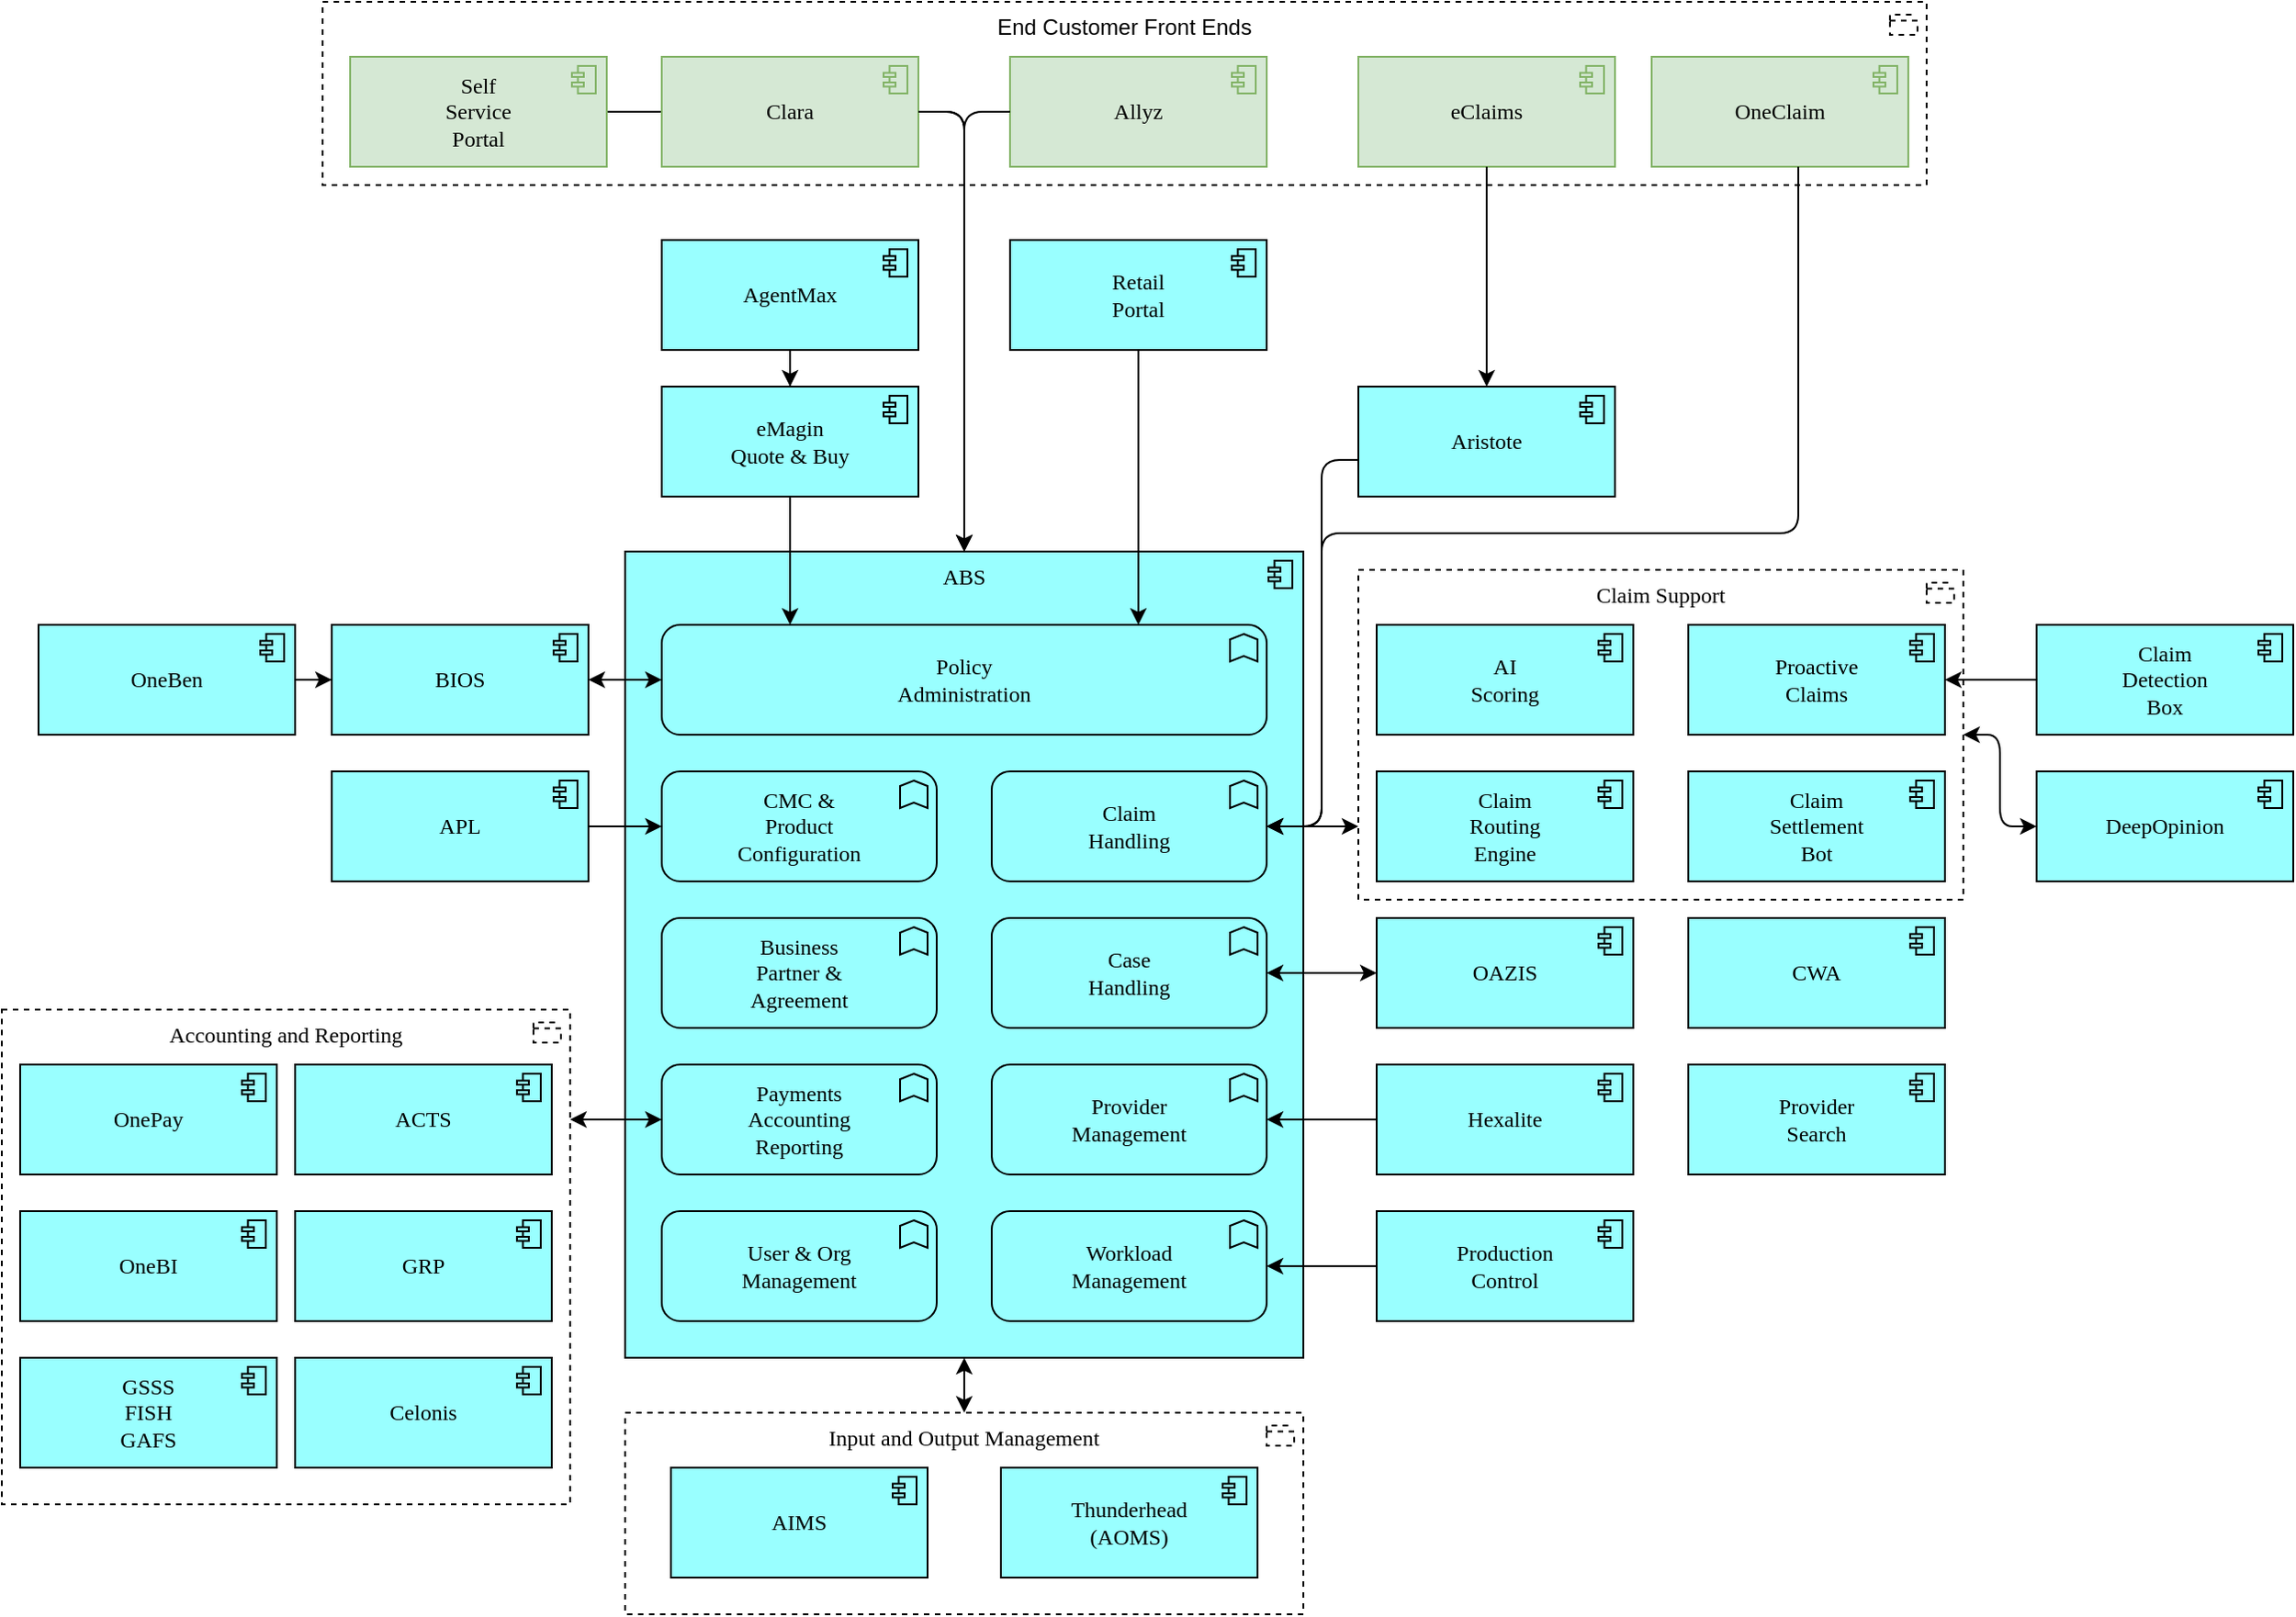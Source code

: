 <mxfile version="26.2.9">
  <diagram name="Page-1" id="TEPnInE2OypxSfE0xe_M">
    <mxGraphModel dx="1030" dy="1690" grid="1" gridSize="10" guides="1" tooltips="1" connect="1" arrows="1" fold="1" page="1" pageScale="1" pageWidth="827" pageHeight="1169" math="0" shadow="0">
      <root>
        <mxCell id="0" />
        <mxCell id="1" parent="0" />
        <mxCell id="4A4xX6kzLWEzPkTbEdP4-4" style="edgeStyle=orthogonalEdgeStyle;rounded=1;orthogonalLoop=1;jettySize=auto;html=1;entryX=0.5;entryY=0;entryDx=0;entryDy=0;entryPerimeter=0;curved=0;" edge="1" parent="1" source="4A4xX6kzLWEzPkTbEdP4-1" target="52hkqS42lsV6TTl6kmYS-10">
          <mxGeometry relative="1" as="geometry" />
        </mxCell>
        <mxCell id="4A4xX6kzLWEzPkTbEdP4-8" value="" style="group" vertex="1" connectable="0" parent="1">
          <mxGeometry x="475" y="-180" width="875" height="100" as="geometry" />
        </mxCell>
        <mxCell id="4A4xX6kzLWEzPkTbEdP4-7" value="End Customer Front Ends" style="html=1;outlineConnect=0;whiteSpace=wrap;shape=mxgraph.archimate3.application;appType=grouping;archiType=square;dashed=1;fillColor=none;verticalAlign=top;" vertex="1" parent="4A4xX6kzLWEzPkTbEdP4-8">
          <mxGeometry width="875" height="100" as="geometry" />
        </mxCell>
        <mxCell id="Z8RxOkOvwrDDzlC6NKdP-24" value="eClaims" style="html=1;outlineConnect=0;whiteSpace=wrap;fillColor=#d5e8d4;shape=mxgraph.archimate3.application;appType=comp;archiType=square;rounded=1;fontFamily=Poppins;fontSource=https%3A%2F%2Ffonts.googleapis.com%2Fcss%3Ffamily%3DPoppins;strokeColor=#82b366;" parent="4A4xX6kzLWEzPkTbEdP4-8" vertex="1">
          <mxGeometry x="565" y="30" width="140" height="60" as="geometry" />
        </mxCell>
        <mxCell id="Z8RxOkOvwrDDzlC6NKdP-29" value="OneClaim" style="html=1;outlineConnect=0;whiteSpace=wrap;fillColor=#d5e8d4;shape=mxgraph.archimate3.application;appType=comp;archiType=square;rounded=1;fontFamily=Poppins;fontSource=https%3A%2F%2Ffonts.googleapis.com%2Fcss%3Ffamily%3DPoppins;strokeColor=#82b366;" parent="4A4xX6kzLWEzPkTbEdP4-8" vertex="1">
          <mxGeometry x="725" y="30" width="140" height="60" as="geometry" />
        </mxCell>
        <mxCell id="4A4xX6kzLWEzPkTbEdP4-1" value="Self&lt;br&gt;Service&lt;div&gt;Portal&lt;/div&gt;" style="html=1;outlineConnect=0;whiteSpace=wrap;fillColor=#d5e8d4;shape=mxgraph.archimate3.application;appType=comp;archiType=square;rounded=1;fontFamily=Poppins;fontSource=https%3A%2F%2Ffonts.googleapis.com%2Fcss%3Ffamily%3DPoppins;strokeColor=#82b366;" vertex="1" parent="4A4xX6kzLWEzPkTbEdP4-8">
          <mxGeometry x="15" y="30" width="140" height="60" as="geometry" />
        </mxCell>
        <mxCell id="4A4xX6kzLWEzPkTbEdP4-2" value="Clara" style="html=1;outlineConnect=0;whiteSpace=wrap;fillColor=#d5e8d4;shape=mxgraph.archimate3.application;appType=comp;archiType=square;rounded=1;fontFamily=Poppins;fontSource=https%3A%2F%2Ffonts.googleapis.com%2Fcss%3Ffamily%3DPoppins;strokeColor=#82b366;" vertex="1" parent="4A4xX6kzLWEzPkTbEdP4-8">
          <mxGeometry x="185" y="30" width="140" height="60" as="geometry" />
        </mxCell>
        <mxCell id="4A4xX6kzLWEzPkTbEdP4-3" value="Allyz" style="html=1;outlineConnect=0;whiteSpace=wrap;fillColor=#d5e8d4;shape=mxgraph.archimate3.application;appType=comp;archiType=square;rounded=1;fontFamily=Poppins;fontSource=https%3A%2F%2Ffonts.googleapis.com%2Fcss%3Ffamily%3DPoppins;strokeColor=#82b366;" vertex="1" parent="4A4xX6kzLWEzPkTbEdP4-8">
          <mxGeometry x="375" y="30" width="140" height="60" as="geometry" />
        </mxCell>
        <mxCell id="Z8RxOkOvwrDDzlC6NKdP-19" value="Claim Support" style="html=1;outlineConnect=0;whiteSpace=wrap;shape=mxgraph.archimate3.application;appType=grouping;archiType=square;dashed=1;fillColor=none;fontFamily=Poppins;fontSource=https%3A%2F%2Ffonts.googleapis.com%2Fcss%3Ffamily%3DPoppins;verticalAlign=top;" parent="1" vertex="1">
          <mxGeometry x="1040" y="130" width="330" height="180" as="geometry" />
        </mxCell>
        <mxCell id="52hkqS42lsV6TTl6kmYS-10" value="ABS" style="html=1;outlineConnect=0;whiteSpace=wrap;fillColor=#99ffff;shape=mxgraph.archimate3.application;appType=comp;archiType=square;rounded=1;fontFamily=Poppins;fontSource=https%3A%2F%2Ffonts.googleapis.com%2Fcss%3Ffamily%3DPoppins;verticalAlign=top;" parent="1" vertex="1">
          <mxGeometry x="640" y="120" width="370" height="440" as="geometry" />
        </mxCell>
        <mxCell id="52hkqS42lsV6TTl6kmYS-11" value="&lt;font data-font-src=&quot;https://fonts.googleapis.com/css?family=Poppins&quot; face=&quot;Poppins&quot;&gt;Policy&lt;br&gt;Administration&lt;/font&gt;" style="html=1;outlineConnect=0;whiteSpace=wrap;fillColor=#99ffff;shape=mxgraph.archimate3.application;appType=func;archiType=rounded;rounded=1;" parent="1" vertex="1">
          <mxGeometry x="660" y="160" width="330" height="60" as="geometry" />
        </mxCell>
        <mxCell id="52hkqS42lsV6TTl6kmYS-12" value="&lt;font face=&quot;Poppins&quot;&gt;Business&lt;br&gt;Partner &amp;amp;&lt;br&gt;Agreement&lt;/font&gt;" style="html=1;outlineConnect=0;whiteSpace=wrap;fillColor=#99ffff;shape=mxgraph.archimate3.application;appType=func;archiType=rounded;rounded=1;" parent="1" vertex="1">
          <mxGeometry x="660" y="320" width="150" height="60" as="geometry" />
        </mxCell>
        <mxCell id="52hkqS42lsV6TTl6kmYS-13" value="&lt;font face=&quot;Poppins&quot;&gt;Claim&lt;br&gt;Handling&lt;/font&gt;" style="html=1;outlineConnect=0;whiteSpace=wrap;fillColor=#99ffff;shape=mxgraph.archimate3.application;appType=func;archiType=rounded;rounded=1;" parent="1" vertex="1">
          <mxGeometry x="840" y="240" width="150" height="60" as="geometry" />
        </mxCell>
        <mxCell id="52hkqS42lsV6TTl6kmYS-14" value="&lt;font face=&quot;Poppins&quot;&gt;CMC &amp;amp;&lt;br&gt;Product&lt;br&gt;Configuration&lt;/font&gt;" style="html=1;outlineConnect=0;whiteSpace=wrap;fillColor=#99ffff;shape=mxgraph.archimate3.application;appType=func;archiType=rounded;rounded=1;" parent="1" vertex="1">
          <mxGeometry x="660" y="240" width="150" height="60" as="geometry" />
        </mxCell>
        <mxCell id="O2tVUMrLqhllZlak0-3V-4" style="edgeStyle=orthogonalEdgeStyle;rounded=0;orthogonalLoop=1;jettySize=auto;html=1;startArrow=classic;startFill=1;" parent="1" source="52hkqS42lsV6TTl6kmYS-15" target="Z8RxOkOvwrDDzlC6NKdP-12" edge="1">
          <mxGeometry relative="1" as="geometry" />
        </mxCell>
        <mxCell id="52hkqS42lsV6TTl6kmYS-15" value="&lt;font face=&quot;Poppins&quot;&gt;Case&lt;br&gt;Handling&lt;/font&gt;" style="html=1;outlineConnect=0;whiteSpace=wrap;fillColor=#99ffff;shape=mxgraph.archimate3.application;appType=func;archiType=rounded;rounded=1;" parent="1" vertex="1">
          <mxGeometry x="840" y="320" width="150" height="60" as="geometry" />
        </mxCell>
        <mxCell id="52hkqS42lsV6TTl6kmYS-16" value="&lt;font face=&quot;Poppins&quot;&gt;Provider&lt;br&gt;Management&lt;/font&gt;" style="html=1;outlineConnect=0;whiteSpace=wrap;fillColor=#99ffff;shape=mxgraph.archimate3.application;appType=func;archiType=rounded;rounded=1;" parent="1" vertex="1">
          <mxGeometry x="840" y="400" width="150" height="60" as="geometry" />
        </mxCell>
        <mxCell id="Z8RxOkOvwrDDzlC6NKdP-5" style="edgeStyle=orthogonalEdgeStyle;rounded=0;orthogonalLoop=1;jettySize=auto;html=1;startArrow=classic;startFill=1;" parent="1" source="52hkqS42lsV6TTl6kmYS-17" target="Z8RxOkOvwrDDzlC6NKdP-1" edge="1">
          <mxGeometry relative="1" as="geometry">
            <Array as="points">
              <mxPoint x="620" y="430" />
              <mxPoint x="620" y="430" />
            </Array>
          </mxGeometry>
        </mxCell>
        <mxCell id="52hkqS42lsV6TTl6kmYS-17" value="&lt;font face=&quot;Poppins&quot;&gt;Payments&lt;br&gt;Accounting&lt;br&gt;Reporting&lt;/font&gt;" style="html=1;outlineConnect=0;whiteSpace=wrap;fillColor=#99ffff;shape=mxgraph.archimate3.application;appType=func;archiType=rounded;rounded=1;" parent="1" vertex="1">
          <mxGeometry x="660" y="400" width="150" height="60" as="geometry" />
        </mxCell>
        <mxCell id="52hkqS42lsV6TTl6kmYS-19" value="&lt;font face=&quot;Poppins&quot;&gt;User &amp;amp; Org&lt;br&gt;Management&lt;/font&gt;" style="html=1;outlineConnect=0;whiteSpace=wrap;fillColor=#99ffff;shape=mxgraph.archimate3.application;appType=func;archiType=rounded;rounded=1;" parent="1" vertex="1">
          <mxGeometry x="660" y="480" width="150" height="60" as="geometry" />
        </mxCell>
        <mxCell id="52hkqS42lsV6TTl6kmYS-20" value="&lt;font face=&quot;Poppins&quot;&gt;Workload&lt;br&gt;Management&lt;/font&gt;" style="html=1;outlineConnect=0;whiteSpace=wrap;fillColor=#99ffff;shape=mxgraph.archimate3.application;appType=func;archiType=rounded;rounded=1;" parent="1" vertex="1">
          <mxGeometry x="840" y="480" width="150" height="60" as="geometry" />
        </mxCell>
        <mxCell id="52hkqS42lsV6TTl6kmYS-23" style="edgeStyle=orthogonalEdgeStyle;rounded=1;orthogonalLoop=1;jettySize=auto;html=1;" parent="1" source="52hkqS42lsV6TTl6kmYS-21" target="52hkqS42lsV6TTl6kmYS-14" edge="1">
          <mxGeometry relative="1" as="geometry" />
        </mxCell>
        <mxCell id="52hkqS42lsV6TTl6kmYS-21" value="APL" style="html=1;outlineConnect=0;whiteSpace=wrap;fillColor=#99ffff;shape=mxgraph.archimate3.application;appType=comp;archiType=square;rounded=1;fontFamily=Poppins;fontSource=https%3A%2F%2Ffonts.googleapis.com%2Fcss%3Ffamily%3DPoppins;" parent="1" vertex="1">
          <mxGeometry x="480" y="240" width="140" height="60" as="geometry" />
        </mxCell>
        <mxCell id="52hkqS42lsV6TTl6kmYS-24" style="edgeStyle=orthogonalEdgeStyle;rounded=1;orthogonalLoop=1;jettySize=auto;html=1;startArrow=classic;startFill=1;" parent="1" source="52hkqS42lsV6TTl6kmYS-22" target="52hkqS42lsV6TTl6kmYS-11" edge="1">
          <mxGeometry relative="1" as="geometry" />
        </mxCell>
        <mxCell id="52hkqS42lsV6TTl6kmYS-22" value="BIOS" style="html=1;outlineConnect=0;whiteSpace=wrap;fillColor=#99ffff;shape=mxgraph.archimate3.application;appType=comp;archiType=square;rounded=1;fontFamily=Poppins;fontSource=https%3A%2F%2Ffonts.googleapis.com%2Fcss%3Ffamily%3DPoppins;" parent="1" vertex="1">
          <mxGeometry x="480" y="160" width="140" height="60" as="geometry" />
        </mxCell>
        <mxCell id="Z8RxOkOvwrDDzlC6NKdP-1" value="Accounting and Reporting" style="html=1;outlineConnect=0;whiteSpace=wrap;shape=mxgraph.archimate3.application;appType=grouping;archiType=square;dashed=1;fillColor=none;verticalAlign=top;fontFamily=Poppins;fontSource=https%3A%2F%2Ffonts.googleapis.com%2Fcss%3Ffamily%3DPoppins;" parent="1" vertex="1">
          <mxGeometry x="300" y="370" width="310" height="270" as="geometry" />
        </mxCell>
        <mxCell id="Z8RxOkOvwrDDzlC6NKdP-3" value="ACTS" style="html=1;outlineConnect=0;whiteSpace=wrap;fillColor=#99ffff;shape=mxgraph.archimate3.application;appType=comp;archiType=square;rounded=1;fontFamily=Poppins;fontSource=https%3A%2F%2Ffonts.googleapis.com%2Fcss%3Ffamily%3DPoppins;" parent="1" vertex="1">
          <mxGeometry x="460" y="400" width="140" height="60" as="geometry" />
        </mxCell>
        <mxCell id="Z8RxOkOvwrDDzlC6NKdP-4" value="GRP" style="html=1;outlineConnect=0;whiteSpace=wrap;fillColor=#99ffff;shape=mxgraph.archimate3.application;appType=comp;archiType=square;rounded=1;fontFamily=Poppins;fontSource=https%3A%2F%2Ffonts.googleapis.com%2Fcss%3Ffamily%3DPoppins;" parent="1" vertex="1">
          <mxGeometry x="460" y="480" width="140" height="60" as="geometry" />
        </mxCell>
        <mxCell id="Z8RxOkOvwrDDzlC6NKdP-6" value="OnePay" style="html=1;outlineConnect=0;whiteSpace=wrap;fillColor=#99ffff;shape=mxgraph.archimate3.application;appType=comp;archiType=square;rounded=1;fontFamily=Poppins;fontSource=https%3A%2F%2Ffonts.googleapis.com%2Fcss%3Ffamily%3DPoppins;" parent="1" vertex="1">
          <mxGeometry x="310" y="400" width="140" height="60" as="geometry" />
        </mxCell>
        <mxCell id="Z8RxOkOvwrDDzlC6NKdP-7" value="OneBI" style="html=1;outlineConnect=0;whiteSpace=wrap;fillColor=#99ffff;shape=mxgraph.archimate3.application;appType=comp;archiType=square;rounded=1;fontFamily=Poppins;fontSource=https%3A%2F%2Ffonts.googleapis.com%2Fcss%3Ffamily%3DPoppins;" parent="1" vertex="1">
          <mxGeometry x="310" y="480" width="140" height="60" as="geometry" />
        </mxCell>
        <mxCell id="Z8RxOkOvwrDDzlC6NKdP-8" value="Input and Output Management" style="html=1;outlineConnect=0;whiteSpace=wrap;shape=mxgraph.archimate3.application;appType=grouping;archiType=square;dashed=1;fillColor=none;verticalAlign=top;fontFamily=Poppins;fontSource=https%3A%2F%2Ffonts.googleapis.com%2Fcss%3Ffamily%3DPoppins;" parent="1" vertex="1">
          <mxGeometry x="640" y="590" width="370" height="110" as="geometry" />
        </mxCell>
        <mxCell id="Z8RxOkOvwrDDzlC6NKdP-9" value="AIMS" style="html=1;outlineConnect=0;whiteSpace=wrap;fillColor=#99ffff;shape=mxgraph.archimate3.application;appType=comp;archiType=square;rounded=1;fontFamily=Poppins;fontSource=https%3A%2F%2Ffonts.googleapis.com%2Fcss%3Ffamily%3DPoppins;" parent="1" vertex="1">
          <mxGeometry x="665" y="620" width="140" height="60" as="geometry" />
        </mxCell>
        <mxCell id="Z8RxOkOvwrDDzlC6NKdP-10" value="Thunderhead&lt;br&gt;(AOMS)" style="html=1;outlineConnect=0;whiteSpace=wrap;fillColor=#99ffff;shape=mxgraph.archimate3.application;appType=comp;archiType=square;rounded=1;fontFamily=Poppins;fontSource=https%3A%2F%2Ffonts.googleapis.com%2Fcss%3Ffamily%3DPoppins;" parent="1" vertex="1">
          <mxGeometry x="845" y="620" width="140" height="60" as="geometry" />
        </mxCell>
        <mxCell id="Z8RxOkOvwrDDzlC6NKdP-11" style="edgeStyle=orthogonalEdgeStyle;rounded=0;orthogonalLoop=1;jettySize=auto;html=1;exitX=0.5;exitY=0;exitDx=0;exitDy=0;exitPerimeter=0;entryX=0.5;entryY=1;entryDx=0;entryDy=0;entryPerimeter=0;startArrow=classic;startFill=1;" parent="1" source="Z8RxOkOvwrDDzlC6NKdP-8" target="52hkqS42lsV6TTl6kmYS-10" edge="1">
          <mxGeometry relative="1" as="geometry" />
        </mxCell>
        <mxCell id="Z8RxOkOvwrDDzlC6NKdP-12" value="OAZIS" style="html=1;outlineConnect=0;whiteSpace=wrap;fillColor=#99ffff;shape=mxgraph.archimate3.application;appType=comp;archiType=square;rounded=1;fontFamily=Poppins;fontSource=https%3A%2F%2Ffonts.googleapis.com%2Fcss%3Ffamily%3DPoppins;" parent="1" vertex="1">
          <mxGeometry x="1050" y="320" width="140" height="60" as="geometry" />
        </mxCell>
        <mxCell id="Z8RxOkOvwrDDzlC6NKdP-13" value="CWA" style="html=1;outlineConnect=0;whiteSpace=wrap;fillColor=#99ffff;shape=mxgraph.archimate3.application;appType=comp;archiType=square;rounded=1;fontFamily=Poppins;fontSource=https%3A%2F%2Ffonts.googleapis.com%2Fcss%3Ffamily%3DPoppins;" parent="1" vertex="1">
          <mxGeometry x="1220" y="320" width="140" height="60" as="geometry" />
        </mxCell>
        <mxCell id="Z8RxOkOvwrDDzlC6NKdP-15" value="Claim&lt;br&gt;Routing&lt;br&gt;Engine" style="html=1;outlineConnect=0;whiteSpace=wrap;fillColor=#99ffff;shape=mxgraph.archimate3.application;appType=comp;archiType=square;rounded=1;fontFamily=Poppins;fontSource=https%3A%2F%2Ffonts.googleapis.com%2Fcss%3Ffamily%3DPoppins;" parent="1" vertex="1">
          <mxGeometry x="1050" y="240" width="140" height="60" as="geometry" />
        </mxCell>
        <mxCell id="Z8RxOkOvwrDDzlC6NKdP-16" value="AI&lt;div&gt;Scoring&lt;/div&gt;" style="html=1;outlineConnect=0;whiteSpace=wrap;fillColor=#99ffff;shape=mxgraph.archimate3.application;appType=comp;archiType=square;rounded=1;fontFamily=Poppins;fontSource=https%3A%2F%2Ffonts.googleapis.com%2Fcss%3Ffamily%3DPoppins;" parent="1" vertex="1">
          <mxGeometry x="1050" y="160" width="140" height="60" as="geometry" />
        </mxCell>
        <mxCell id="Z8RxOkOvwrDDzlC6NKdP-17" value="Claim&lt;br&gt;Settlement&lt;div&gt;Bot&lt;/div&gt;" style="html=1;outlineConnect=0;whiteSpace=wrap;fillColor=#99ffff;shape=mxgraph.archimate3.application;appType=comp;archiType=square;rounded=1;fontFamily=Poppins;fontSource=https%3A%2F%2Ffonts.googleapis.com%2Fcss%3Ffamily%3DPoppins;" parent="1" vertex="1">
          <mxGeometry x="1220" y="240" width="140" height="60" as="geometry" />
        </mxCell>
        <mxCell id="Z8RxOkOvwrDDzlC6NKdP-18" value="Proactive&lt;br&gt;Claims" style="html=1;outlineConnect=0;whiteSpace=wrap;fillColor=#99ffff;shape=mxgraph.archimate3.application;appType=comp;archiType=square;rounded=1;fontFamily=Poppins;fontSource=https%3A%2F%2Ffonts.googleapis.com%2Fcss%3Ffamily%3DPoppins;" parent="1" vertex="1">
          <mxGeometry x="1220" y="160" width="140" height="60" as="geometry" />
        </mxCell>
        <mxCell id="Z8RxOkOvwrDDzlC6NKdP-21" style="edgeStyle=orthogonalEdgeStyle;rounded=0;orthogonalLoop=1;jettySize=auto;html=1;startArrow=classic;startFill=1;" parent="1" source="Z8RxOkOvwrDDzlC6NKdP-19" target="52hkqS42lsV6TTl6kmYS-13" edge="1">
          <mxGeometry relative="1" as="geometry">
            <Array as="points">
              <mxPoint x="1020" y="270" />
              <mxPoint x="1020" y="270" />
            </Array>
          </mxGeometry>
        </mxCell>
        <mxCell id="Z8RxOkOvwrDDzlC6NKdP-28" style="edgeStyle=orthogonalEdgeStyle;rounded=1;orthogonalLoop=1;jettySize=auto;html=1;curved=0;" parent="1" source="Z8RxOkOvwrDDzlC6NKdP-23" target="52hkqS42lsV6TTl6kmYS-13" edge="1">
          <mxGeometry relative="1" as="geometry">
            <Array as="points">
              <mxPoint x="1020" y="70" />
              <mxPoint x="1020" y="270" />
            </Array>
          </mxGeometry>
        </mxCell>
        <mxCell id="Z8RxOkOvwrDDzlC6NKdP-23" value="Aristote" style="html=1;outlineConnect=0;whiteSpace=wrap;fillColor=#99ffff;shape=mxgraph.archimate3.application;appType=comp;archiType=square;rounded=1;fontFamily=Poppins;fontSource=https%3A%2F%2Ffonts.googleapis.com%2Fcss%3Ffamily%3DPoppins;" parent="1" vertex="1">
          <mxGeometry x="1040" y="30" width="140" height="60" as="geometry" />
        </mxCell>
        <mxCell id="Z8RxOkOvwrDDzlC6NKdP-25" style="edgeStyle=orthogonalEdgeStyle;rounded=0;orthogonalLoop=1;jettySize=auto;html=1;entryX=0.5;entryY=0;entryDx=0;entryDy=0;entryPerimeter=0;" parent="1" source="Z8RxOkOvwrDDzlC6NKdP-24" target="Z8RxOkOvwrDDzlC6NKdP-23" edge="1">
          <mxGeometry relative="1" as="geometry" />
        </mxCell>
        <mxCell id="Z8RxOkOvwrDDzlC6NKdP-30" style="edgeStyle=orthogonalEdgeStyle;rounded=1;orthogonalLoop=1;jettySize=auto;html=1;curved=0;" parent="1" source="Z8RxOkOvwrDDzlC6NKdP-29" target="52hkqS42lsV6TTl6kmYS-13" edge="1">
          <mxGeometry relative="1" as="geometry">
            <Array as="points">
              <mxPoint x="1280" y="110" />
              <mxPoint x="1020" y="110" />
              <mxPoint x="1020" y="270" />
            </Array>
          </mxGeometry>
        </mxCell>
        <mxCell id="Z8RxOkOvwrDDzlC6NKdP-32" style="edgeStyle=orthogonalEdgeStyle;rounded=1;orthogonalLoop=1;jettySize=auto;html=1;startArrow=classic;startFill=1;curved=0;" parent="1" source="Z8RxOkOvwrDDzlC6NKdP-31" target="Z8RxOkOvwrDDzlC6NKdP-19" edge="1">
          <mxGeometry relative="1" as="geometry" />
        </mxCell>
        <mxCell id="Z8RxOkOvwrDDzlC6NKdP-31" value="DeepOpinion" style="html=1;outlineConnect=0;whiteSpace=wrap;fillColor=#99ffff;shape=mxgraph.archimate3.application;appType=comp;archiType=square;rounded=1;fontFamily=Poppins;fontSource=https%3A%2F%2Ffonts.googleapis.com%2Fcss%3Ffamily%3DPoppins;" parent="1" vertex="1">
          <mxGeometry x="1410" y="240" width="140" height="60" as="geometry" />
        </mxCell>
        <mxCell id="O2tVUMrLqhllZlak0-3V-1" value="Celonis" style="html=1;outlineConnect=0;whiteSpace=wrap;fillColor=#99ffff;shape=mxgraph.archimate3.application;appType=comp;archiType=square;rounded=1;fontFamily=Poppins;fontSource=https%3A%2F%2Ffonts.googleapis.com%2Fcss%3Ffamily%3DPoppins;" parent="1" vertex="1">
          <mxGeometry x="460" y="560" width="140" height="60" as="geometry" />
        </mxCell>
        <mxCell id="O2tVUMrLqhllZlak0-3V-2" value="GSSS&lt;br&gt;FISH&lt;div&gt;GAFS&lt;/div&gt;" style="html=1;outlineConnect=0;whiteSpace=wrap;fillColor=#99ffff;shape=mxgraph.archimate3.application;appType=comp;archiType=square;rounded=1;fontFamily=Poppins;fontSource=https%3A%2F%2Ffonts.googleapis.com%2Fcss%3Ffamily%3DPoppins;" parent="1" vertex="1">
          <mxGeometry x="310" y="560" width="140" height="60" as="geometry" />
        </mxCell>
        <mxCell id="O2tVUMrLqhllZlak0-3V-6" style="edgeStyle=orthogonalEdgeStyle;rounded=0;orthogonalLoop=1;jettySize=auto;html=1;" parent="1" source="O2tVUMrLqhllZlak0-3V-3" target="52hkqS42lsV6TTl6kmYS-16" edge="1">
          <mxGeometry relative="1" as="geometry" />
        </mxCell>
        <mxCell id="O2tVUMrLqhllZlak0-3V-3" value="Hexalite" style="html=1;outlineConnect=0;whiteSpace=wrap;fillColor=#99ffff;shape=mxgraph.archimate3.application;appType=comp;archiType=square;rounded=1;fontFamily=Poppins;fontSource=https%3A%2F%2Ffonts.googleapis.com%2Fcss%3Ffamily%3DPoppins;" parent="1" vertex="1">
          <mxGeometry x="1050" y="400" width="140" height="60" as="geometry" />
        </mxCell>
        <mxCell id="O2tVUMrLqhllZlak0-3V-8" style="edgeStyle=orthogonalEdgeStyle;rounded=0;orthogonalLoop=1;jettySize=auto;html=1;" parent="1" source="O2tVUMrLqhllZlak0-3V-7" target="52hkqS42lsV6TTl6kmYS-20" edge="1">
          <mxGeometry relative="1" as="geometry" />
        </mxCell>
        <mxCell id="O2tVUMrLqhllZlak0-3V-7" value="Production&lt;br&gt;Control" style="html=1;outlineConnect=0;whiteSpace=wrap;fillColor=#99ffff;shape=mxgraph.archimate3.application;appType=comp;archiType=square;rounded=1;fontFamily=Poppins;fontSource=https%3A%2F%2Ffonts.googleapis.com%2Fcss%3Ffamily%3DPoppins;" parent="1" vertex="1">
          <mxGeometry x="1050" y="480" width="140" height="60" as="geometry" />
        </mxCell>
        <mxCell id="O2tVUMrLqhllZlak0-3V-10" style="edgeStyle=orthogonalEdgeStyle;rounded=0;orthogonalLoop=1;jettySize=auto;html=1;" parent="1" source="O2tVUMrLqhllZlak0-3V-9" target="52hkqS42lsV6TTl6kmYS-22" edge="1">
          <mxGeometry relative="1" as="geometry" />
        </mxCell>
        <mxCell id="O2tVUMrLqhllZlak0-3V-9" value="OneBen" style="html=1;outlineConnect=0;whiteSpace=wrap;fillColor=#99ffff;shape=mxgraph.archimate3.application;appType=comp;archiType=square;rounded=1;fontFamily=Poppins;fontSource=https%3A%2F%2Ffonts.googleapis.com%2Fcss%3Ffamily%3DPoppins;" parent="1" vertex="1">
          <mxGeometry x="320" y="160" width="140" height="60" as="geometry" />
        </mxCell>
        <mxCell id="O2tVUMrLqhllZlak0-3V-12" style="edgeStyle=orthogonalEdgeStyle;rounded=0;orthogonalLoop=1;jettySize=auto;html=1;" parent="1" source="O2tVUMrLqhllZlak0-3V-11" target="Z8RxOkOvwrDDzlC6NKdP-18" edge="1">
          <mxGeometry relative="1" as="geometry" />
        </mxCell>
        <mxCell id="O2tVUMrLqhllZlak0-3V-11" value="Claim&lt;br&gt;Detection&lt;div&gt;Box&lt;/div&gt;" style="html=1;outlineConnect=0;whiteSpace=wrap;fillColor=#99ffff;shape=mxgraph.archimate3.application;appType=comp;archiType=square;rounded=1;fontFamily=Poppins;fontSource=https%3A%2F%2Ffonts.googleapis.com%2Fcss%3Ffamily%3DPoppins;" parent="1" vertex="1">
          <mxGeometry x="1410" y="160" width="140" height="60" as="geometry" />
        </mxCell>
        <mxCell id="O2tVUMrLqhllZlak0-3V-19" style="edgeStyle=orthogonalEdgeStyle;rounded=0;orthogonalLoop=1;jettySize=auto;html=1;" parent="1" source="O2tVUMrLqhllZlak0-3V-14" target="52hkqS42lsV6TTl6kmYS-11" edge="1">
          <mxGeometry relative="1" as="geometry">
            <Array as="points">
              <mxPoint x="730" y="140" />
              <mxPoint x="730" y="140" />
            </Array>
          </mxGeometry>
        </mxCell>
        <mxCell id="O2tVUMrLqhllZlak0-3V-14" value="eMagin&lt;br&gt;Quote &amp;amp; Buy" style="html=1;outlineConnect=0;whiteSpace=wrap;fillColor=#99ffff;shape=mxgraph.archimate3.application;appType=comp;archiType=square;rounded=1;fontFamily=Poppins;fontSource=https%3A%2F%2Ffonts.googleapis.com%2Fcss%3Ffamily%3DPoppins;" parent="1" vertex="1">
          <mxGeometry x="660" y="30" width="140" height="60" as="geometry" />
        </mxCell>
        <mxCell id="O2tVUMrLqhllZlak0-3V-17" style="edgeStyle=orthogonalEdgeStyle;rounded=0;orthogonalLoop=1;jettySize=auto;html=1;" parent="1" source="O2tVUMrLqhllZlak0-3V-15" target="52hkqS42lsV6TTl6kmYS-11" edge="1">
          <mxGeometry relative="1" as="geometry">
            <Array as="points">
              <mxPoint x="920" y="130" />
              <mxPoint x="920" y="130" />
            </Array>
          </mxGeometry>
        </mxCell>
        <mxCell id="O2tVUMrLqhllZlak0-3V-15" value="Retail&lt;div&gt;Portal&lt;/div&gt;" style="html=1;outlineConnect=0;whiteSpace=wrap;fillColor=#99ffff;shape=mxgraph.archimate3.application;appType=comp;archiType=square;rounded=1;fontFamily=Poppins;fontSource=https%3A%2F%2Ffonts.googleapis.com%2Fcss%3Ffamily%3DPoppins;" parent="1" vertex="1">
          <mxGeometry x="850" y="-50" width="140" height="60" as="geometry" />
        </mxCell>
        <mxCell id="O2tVUMrLqhllZlak0-3V-18" style="edgeStyle=orthogonalEdgeStyle;rounded=0;orthogonalLoop=1;jettySize=auto;html=1;" parent="1" source="O2tVUMrLqhllZlak0-3V-16" target="O2tVUMrLqhllZlak0-3V-14" edge="1">
          <mxGeometry relative="1" as="geometry" />
        </mxCell>
        <mxCell id="O2tVUMrLqhllZlak0-3V-16" value="AgentMax" style="html=1;outlineConnect=0;whiteSpace=wrap;fillColor=#99ffff;shape=mxgraph.archimate3.application;appType=comp;archiType=square;rounded=1;fontFamily=Poppins;fontSource=https%3A%2F%2Ffonts.googleapis.com%2Fcss%3Ffamily%3DPoppins;" parent="1" vertex="1">
          <mxGeometry x="660" y="-50" width="140" height="60" as="geometry" />
        </mxCell>
        <mxCell id="O2tVUMrLqhllZlak0-3V-20" value="Provider&lt;div&gt;Search&lt;/div&gt;" style="html=1;outlineConnect=0;whiteSpace=wrap;fillColor=#99ffff;shape=mxgraph.archimate3.application;appType=comp;archiType=square;rounded=1;fontFamily=Poppins;fontSource=https%3A%2F%2Ffonts.googleapis.com%2Fcss%3Ffamily%3DPoppins;" parent="1" vertex="1">
          <mxGeometry x="1220" y="400" width="140" height="60" as="geometry" />
        </mxCell>
        <mxCell id="4A4xX6kzLWEzPkTbEdP4-5" style="edgeStyle=orthogonalEdgeStyle;rounded=1;orthogonalLoop=1;jettySize=auto;html=1;entryX=0.5;entryY=0;entryDx=0;entryDy=0;entryPerimeter=0;curved=0;" edge="1" parent="1" source="4A4xX6kzLWEzPkTbEdP4-3" target="52hkqS42lsV6TTl6kmYS-10">
          <mxGeometry relative="1" as="geometry">
            <Array as="points">
              <mxPoint x="825" y="-120" />
            </Array>
          </mxGeometry>
        </mxCell>
        <mxCell id="4A4xX6kzLWEzPkTbEdP4-6" style="edgeStyle=orthogonalEdgeStyle;rounded=1;orthogonalLoop=1;jettySize=auto;html=1;entryX=0.5;entryY=0;entryDx=0;entryDy=0;entryPerimeter=0;curved=0;" edge="1" parent="1" source="4A4xX6kzLWEzPkTbEdP4-2" target="52hkqS42lsV6TTl6kmYS-10">
          <mxGeometry relative="1" as="geometry">
            <Array as="points">
              <mxPoint x="825" y="-120" />
            </Array>
          </mxGeometry>
        </mxCell>
      </root>
    </mxGraphModel>
  </diagram>
</mxfile>
